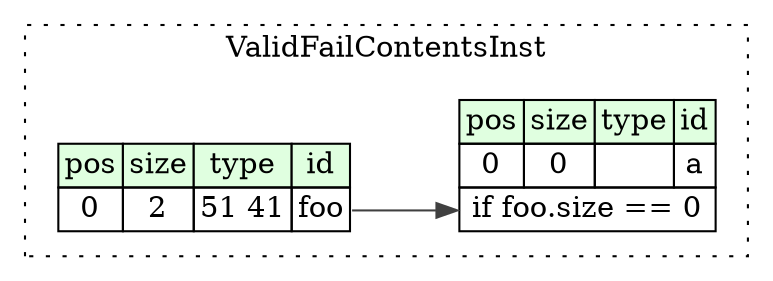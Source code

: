 digraph {
	rankdir=LR;
	node [shape=plaintext];
	subgraph cluster__valid_fail_contents_inst {
		label="ValidFailContentsInst";
		graph[style=dotted];

		valid_fail_contents_inst__seq [label=<<TABLE BORDER="0" CELLBORDER="1" CELLSPACING="0">
			<TR><TD BGCOLOR="#E0FFE0">pos</TD><TD BGCOLOR="#E0FFE0">size</TD><TD BGCOLOR="#E0FFE0">type</TD><TD BGCOLOR="#E0FFE0">id</TD></TR>
			<TR><TD PORT="a_pos">0</TD><TD PORT="a_size">0</TD><TD></TD><TD PORT="a_type">a</TD></TR>
			<TR><TD COLSPAN="4" PORT="a__if">if foo.size == 0</TD></TR>
		</TABLE>>];
		valid_fail_contents_inst__inst__foo [label=<<TABLE BORDER="0" CELLBORDER="1" CELLSPACING="0">
			<TR><TD BGCOLOR="#E0FFE0">pos</TD><TD BGCOLOR="#E0FFE0">size</TD><TD BGCOLOR="#E0FFE0">type</TD><TD BGCOLOR="#E0FFE0">id</TD></TR>
			<TR><TD PORT="foo_pos">0</TD><TD PORT="foo_size">2</TD><TD>51 41</TD><TD PORT="foo_type">foo</TD></TR>
		</TABLE>>];
	}
	valid_fail_contents_inst__inst__foo:foo_type -> valid_fail_contents_inst__seq:a__if [color="#404040"];
}
